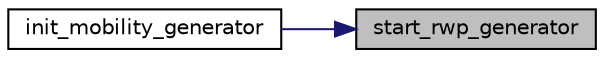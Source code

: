digraph "start_rwp_generator"
{
 // LATEX_PDF_SIZE
  edge [fontname="Helvetica",fontsize="10",labelfontname="Helvetica",labelfontsize="10"];
  node [fontname="Helvetica",fontsize="10",shape=record];
  rankdir="RL";
  Node1 [label="start_rwp_generator",height=0.2,width=0.4,color="black", fillcolor="grey75", style="filled", fontcolor="black",tooltip="Start the RWP model by setting the initial positions of each node then letting it sleep for a random ..."];
  Node1 -> Node2 [dir="back",color="midnightblue",fontsize="10",style="solid",fontname="Helvetica"];
  Node2 [label="init_mobility_generator",height=0.2,width=0.4,color="black", fillcolor="white", style="filled",URL="$omg_8h.html#a118a966b6f480158dc1f780fc33b2175",tooltip=" "];
}
